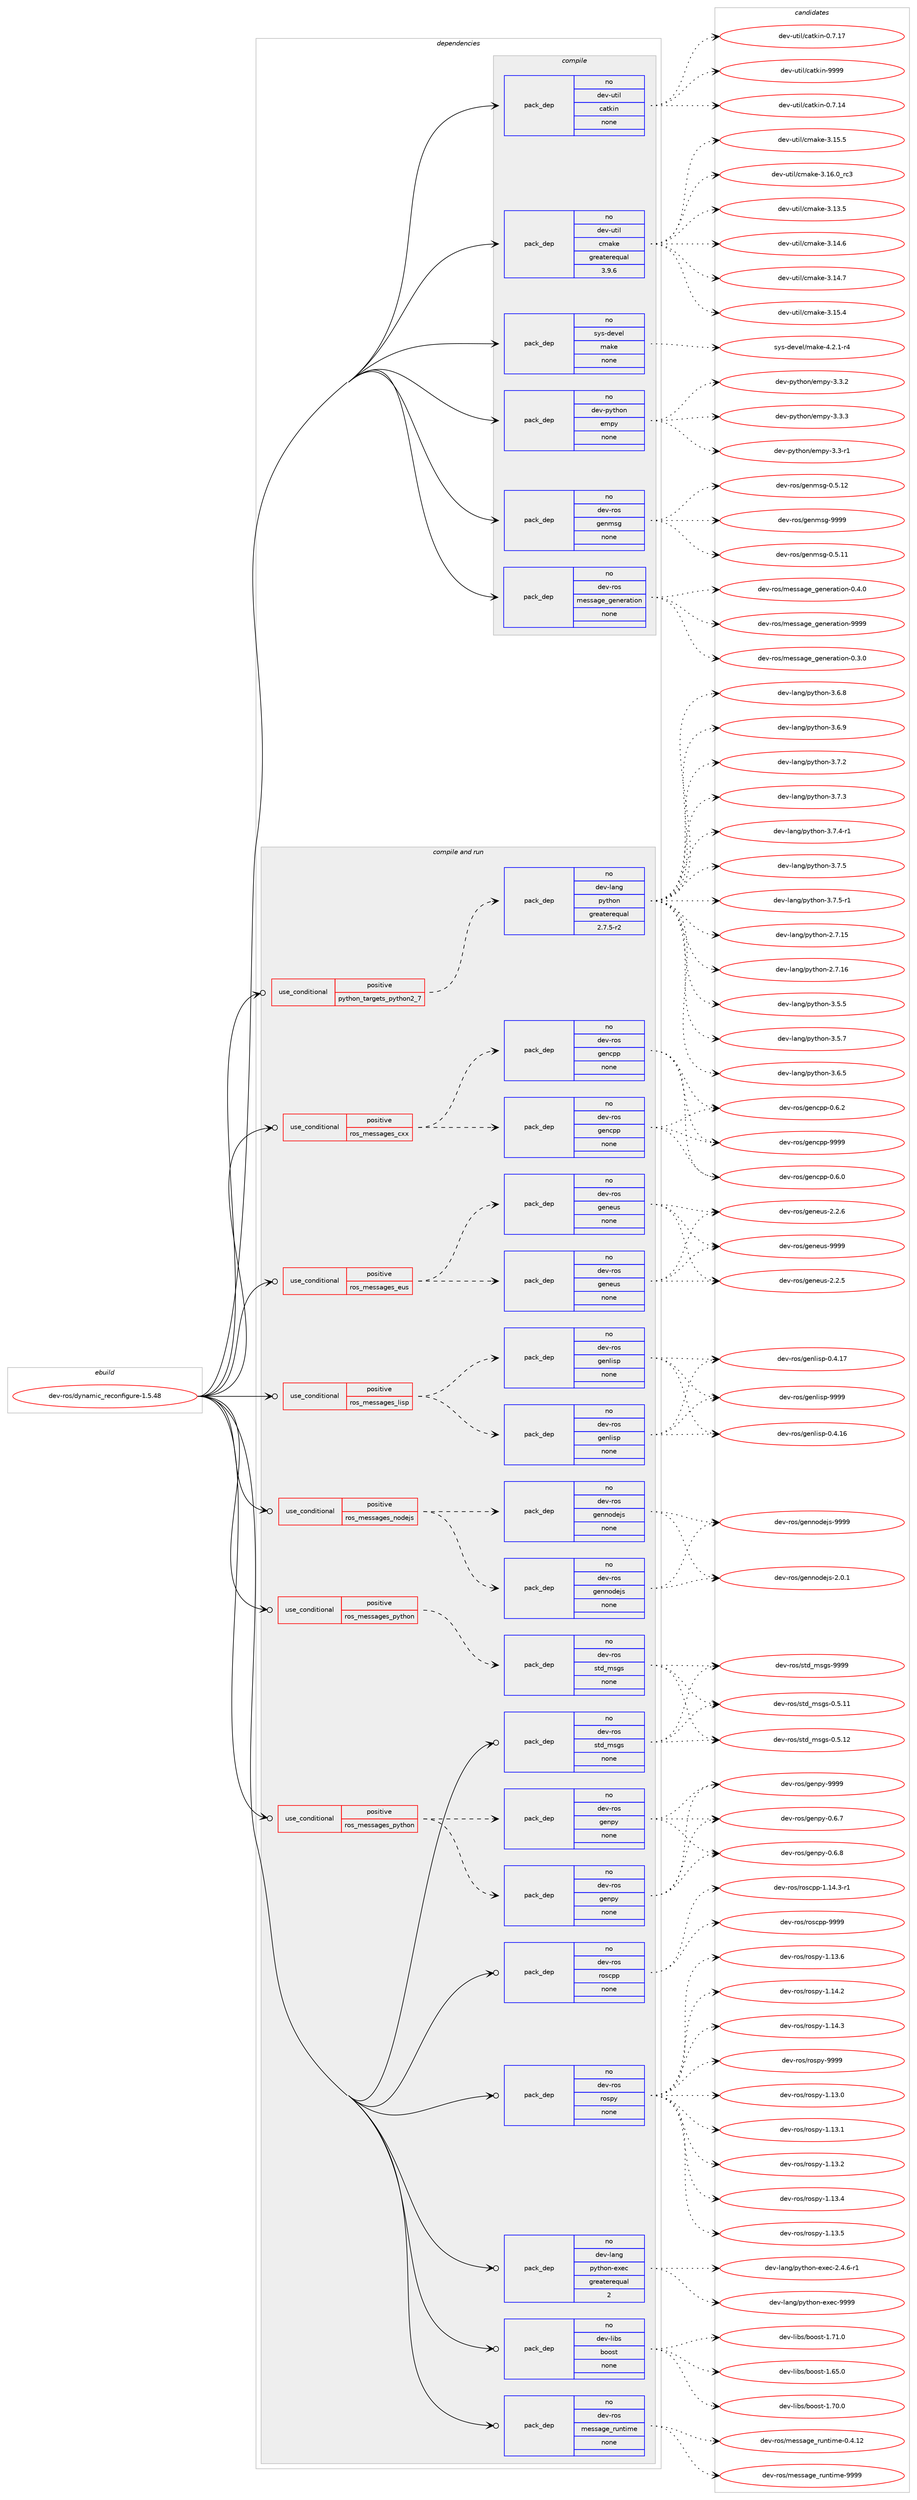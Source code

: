 digraph prolog {

# *************
# Graph options
# *************

newrank=true;
concentrate=true;
compound=true;
graph [rankdir=LR,fontname=Helvetica,fontsize=10,ranksep=1.5];#, ranksep=2.5, nodesep=0.2];
edge  [arrowhead=vee];
node  [fontname=Helvetica,fontsize=10];

# **********
# The ebuild
# **********

subgraph cluster_leftcol {
color=gray;
rank=same;
label=<<i>ebuild</i>>;
id [label="dev-ros/dynamic_reconfigure-1.5.48", color=red, width=4, href="../dev-ros/dynamic_reconfigure-1.5.48.svg"];
}

# ****************
# The dependencies
# ****************

subgraph cluster_midcol {
color=gray;
label=<<i>dependencies</i>>;
subgraph cluster_compile {
fillcolor="#eeeeee";
style=filled;
label=<<i>compile</i>>;
subgraph pack486373 {
dependency651401 [label=<<TABLE BORDER="0" CELLBORDER="1" CELLSPACING="0" CELLPADDING="4" WIDTH="220"><TR><TD ROWSPAN="6" CELLPADDING="30">pack_dep</TD></TR><TR><TD WIDTH="110">no</TD></TR><TR><TD>dev-python</TD></TR><TR><TD>empy</TD></TR><TR><TD>none</TD></TR><TR><TD></TD></TR></TABLE>>, shape=none, color=blue];
}
id:e -> dependency651401:w [weight=20,style="solid",arrowhead="vee"];
subgraph pack486374 {
dependency651402 [label=<<TABLE BORDER="0" CELLBORDER="1" CELLSPACING="0" CELLPADDING="4" WIDTH="220"><TR><TD ROWSPAN="6" CELLPADDING="30">pack_dep</TD></TR><TR><TD WIDTH="110">no</TD></TR><TR><TD>dev-ros</TD></TR><TR><TD>genmsg</TD></TR><TR><TD>none</TD></TR><TR><TD></TD></TR></TABLE>>, shape=none, color=blue];
}
id:e -> dependency651402:w [weight=20,style="solid",arrowhead="vee"];
subgraph pack486375 {
dependency651403 [label=<<TABLE BORDER="0" CELLBORDER="1" CELLSPACING="0" CELLPADDING="4" WIDTH="220"><TR><TD ROWSPAN="6" CELLPADDING="30">pack_dep</TD></TR><TR><TD WIDTH="110">no</TD></TR><TR><TD>dev-ros</TD></TR><TR><TD>message_generation</TD></TR><TR><TD>none</TD></TR><TR><TD></TD></TR></TABLE>>, shape=none, color=blue];
}
id:e -> dependency651403:w [weight=20,style="solid",arrowhead="vee"];
subgraph pack486376 {
dependency651404 [label=<<TABLE BORDER="0" CELLBORDER="1" CELLSPACING="0" CELLPADDING="4" WIDTH="220"><TR><TD ROWSPAN="6" CELLPADDING="30">pack_dep</TD></TR><TR><TD WIDTH="110">no</TD></TR><TR><TD>dev-util</TD></TR><TR><TD>catkin</TD></TR><TR><TD>none</TD></TR><TR><TD></TD></TR></TABLE>>, shape=none, color=blue];
}
id:e -> dependency651404:w [weight=20,style="solid",arrowhead="vee"];
subgraph pack486377 {
dependency651405 [label=<<TABLE BORDER="0" CELLBORDER="1" CELLSPACING="0" CELLPADDING="4" WIDTH="220"><TR><TD ROWSPAN="6" CELLPADDING="30">pack_dep</TD></TR><TR><TD WIDTH="110">no</TD></TR><TR><TD>dev-util</TD></TR><TR><TD>cmake</TD></TR><TR><TD>greaterequal</TD></TR><TR><TD>3.9.6</TD></TR></TABLE>>, shape=none, color=blue];
}
id:e -> dependency651405:w [weight=20,style="solid",arrowhead="vee"];
subgraph pack486378 {
dependency651406 [label=<<TABLE BORDER="0" CELLBORDER="1" CELLSPACING="0" CELLPADDING="4" WIDTH="220"><TR><TD ROWSPAN="6" CELLPADDING="30">pack_dep</TD></TR><TR><TD WIDTH="110">no</TD></TR><TR><TD>sys-devel</TD></TR><TR><TD>make</TD></TR><TR><TD>none</TD></TR><TR><TD></TD></TR></TABLE>>, shape=none, color=blue];
}
id:e -> dependency651406:w [weight=20,style="solid",arrowhead="vee"];
}
subgraph cluster_compileandrun {
fillcolor="#eeeeee";
style=filled;
label=<<i>compile and run</i>>;
subgraph cond153122 {
dependency651407 [label=<<TABLE BORDER="0" CELLBORDER="1" CELLSPACING="0" CELLPADDING="4"><TR><TD ROWSPAN="3" CELLPADDING="10">use_conditional</TD></TR><TR><TD>positive</TD></TR><TR><TD>python_targets_python2_7</TD></TR></TABLE>>, shape=none, color=red];
subgraph pack486379 {
dependency651408 [label=<<TABLE BORDER="0" CELLBORDER="1" CELLSPACING="0" CELLPADDING="4" WIDTH="220"><TR><TD ROWSPAN="6" CELLPADDING="30">pack_dep</TD></TR><TR><TD WIDTH="110">no</TD></TR><TR><TD>dev-lang</TD></TR><TR><TD>python</TD></TR><TR><TD>greaterequal</TD></TR><TR><TD>2.7.5-r2</TD></TR></TABLE>>, shape=none, color=blue];
}
dependency651407:e -> dependency651408:w [weight=20,style="dashed",arrowhead="vee"];
}
id:e -> dependency651407:w [weight=20,style="solid",arrowhead="odotvee"];
subgraph cond153123 {
dependency651409 [label=<<TABLE BORDER="0" CELLBORDER="1" CELLSPACING="0" CELLPADDING="4"><TR><TD ROWSPAN="3" CELLPADDING="10">use_conditional</TD></TR><TR><TD>positive</TD></TR><TR><TD>ros_messages_cxx</TD></TR></TABLE>>, shape=none, color=red];
subgraph pack486380 {
dependency651410 [label=<<TABLE BORDER="0" CELLBORDER="1" CELLSPACING="0" CELLPADDING="4" WIDTH="220"><TR><TD ROWSPAN="6" CELLPADDING="30">pack_dep</TD></TR><TR><TD WIDTH="110">no</TD></TR><TR><TD>dev-ros</TD></TR><TR><TD>gencpp</TD></TR><TR><TD>none</TD></TR><TR><TD></TD></TR></TABLE>>, shape=none, color=blue];
}
dependency651409:e -> dependency651410:w [weight=20,style="dashed",arrowhead="vee"];
subgraph pack486381 {
dependency651411 [label=<<TABLE BORDER="0" CELLBORDER="1" CELLSPACING="0" CELLPADDING="4" WIDTH="220"><TR><TD ROWSPAN="6" CELLPADDING="30">pack_dep</TD></TR><TR><TD WIDTH="110">no</TD></TR><TR><TD>dev-ros</TD></TR><TR><TD>gencpp</TD></TR><TR><TD>none</TD></TR><TR><TD></TD></TR></TABLE>>, shape=none, color=blue];
}
dependency651409:e -> dependency651411:w [weight=20,style="dashed",arrowhead="vee"];
}
id:e -> dependency651409:w [weight=20,style="solid",arrowhead="odotvee"];
subgraph cond153124 {
dependency651412 [label=<<TABLE BORDER="0" CELLBORDER="1" CELLSPACING="0" CELLPADDING="4"><TR><TD ROWSPAN="3" CELLPADDING="10">use_conditional</TD></TR><TR><TD>positive</TD></TR><TR><TD>ros_messages_eus</TD></TR></TABLE>>, shape=none, color=red];
subgraph pack486382 {
dependency651413 [label=<<TABLE BORDER="0" CELLBORDER="1" CELLSPACING="0" CELLPADDING="4" WIDTH="220"><TR><TD ROWSPAN="6" CELLPADDING="30">pack_dep</TD></TR><TR><TD WIDTH="110">no</TD></TR><TR><TD>dev-ros</TD></TR><TR><TD>geneus</TD></TR><TR><TD>none</TD></TR><TR><TD></TD></TR></TABLE>>, shape=none, color=blue];
}
dependency651412:e -> dependency651413:w [weight=20,style="dashed",arrowhead="vee"];
subgraph pack486383 {
dependency651414 [label=<<TABLE BORDER="0" CELLBORDER="1" CELLSPACING="0" CELLPADDING="4" WIDTH="220"><TR><TD ROWSPAN="6" CELLPADDING="30">pack_dep</TD></TR><TR><TD WIDTH="110">no</TD></TR><TR><TD>dev-ros</TD></TR><TR><TD>geneus</TD></TR><TR><TD>none</TD></TR><TR><TD></TD></TR></TABLE>>, shape=none, color=blue];
}
dependency651412:e -> dependency651414:w [weight=20,style="dashed",arrowhead="vee"];
}
id:e -> dependency651412:w [weight=20,style="solid",arrowhead="odotvee"];
subgraph cond153125 {
dependency651415 [label=<<TABLE BORDER="0" CELLBORDER="1" CELLSPACING="0" CELLPADDING="4"><TR><TD ROWSPAN="3" CELLPADDING="10">use_conditional</TD></TR><TR><TD>positive</TD></TR><TR><TD>ros_messages_lisp</TD></TR></TABLE>>, shape=none, color=red];
subgraph pack486384 {
dependency651416 [label=<<TABLE BORDER="0" CELLBORDER="1" CELLSPACING="0" CELLPADDING="4" WIDTH="220"><TR><TD ROWSPAN="6" CELLPADDING="30">pack_dep</TD></TR><TR><TD WIDTH="110">no</TD></TR><TR><TD>dev-ros</TD></TR><TR><TD>genlisp</TD></TR><TR><TD>none</TD></TR><TR><TD></TD></TR></TABLE>>, shape=none, color=blue];
}
dependency651415:e -> dependency651416:w [weight=20,style="dashed",arrowhead="vee"];
subgraph pack486385 {
dependency651417 [label=<<TABLE BORDER="0" CELLBORDER="1" CELLSPACING="0" CELLPADDING="4" WIDTH="220"><TR><TD ROWSPAN="6" CELLPADDING="30">pack_dep</TD></TR><TR><TD WIDTH="110">no</TD></TR><TR><TD>dev-ros</TD></TR><TR><TD>genlisp</TD></TR><TR><TD>none</TD></TR><TR><TD></TD></TR></TABLE>>, shape=none, color=blue];
}
dependency651415:e -> dependency651417:w [weight=20,style="dashed",arrowhead="vee"];
}
id:e -> dependency651415:w [weight=20,style="solid",arrowhead="odotvee"];
subgraph cond153126 {
dependency651418 [label=<<TABLE BORDER="0" CELLBORDER="1" CELLSPACING="0" CELLPADDING="4"><TR><TD ROWSPAN="3" CELLPADDING="10">use_conditional</TD></TR><TR><TD>positive</TD></TR><TR><TD>ros_messages_nodejs</TD></TR></TABLE>>, shape=none, color=red];
subgraph pack486386 {
dependency651419 [label=<<TABLE BORDER="0" CELLBORDER="1" CELLSPACING="0" CELLPADDING="4" WIDTH="220"><TR><TD ROWSPAN="6" CELLPADDING="30">pack_dep</TD></TR><TR><TD WIDTH="110">no</TD></TR><TR><TD>dev-ros</TD></TR><TR><TD>gennodejs</TD></TR><TR><TD>none</TD></TR><TR><TD></TD></TR></TABLE>>, shape=none, color=blue];
}
dependency651418:e -> dependency651419:w [weight=20,style="dashed",arrowhead="vee"];
subgraph pack486387 {
dependency651420 [label=<<TABLE BORDER="0" CELLBORDER="1" CELLSPACING="0" CELLPADDING="4" WIDTH="220"><TR><TD ROWSPAN="6" CELLPADDING="30">pack_dep</TD></TR><TR><TD WIDTH="110">no</TD></TR><TR><TD>dev-ros</TD></TR><TR><TD>gennodejs</TD></TR><TR><TD>none</TD></TR><TR><TD></TD></TR></TABLE>>, shape=none, color=blue];
}
dependency651418:e -> dependency651420:w [weight=20,style="dashed",arrowhead="vee"];
}
id:e -> dependency651418:w [weight=20,style="solid",arrowhead="odotvee"];
subgraph cond153127 {
dependency651421 [label=<<TABLE BORDER="0" CELLBORDER="1" CELLSPACING="0" CELLPADDING="4"><TR><TD ROWSPAN="3" CELLPADDING="10">use_conditional</TD></TR><TR><TD>positive</TD></TR><TR><TD>ros_messages_python</TD></TR></TABLE>>, shape=none, color=red];
subgraph pack486388 {
dependency651422 [label=<<TABLE BORDER="0" CELLBORDER="1" CELLSPACING="0" CELLPADDING="4" WIDTH="220"><TR><TD ROWSPAN="6" CELLPADDING="30">pack_dep</TD></TR><TR><TD WIDTH="110">no</TD></TR><TR><TD>dev-ros</TD></TR><TR><TD>genpy</TD></TR><TR><TD>none</TD></TR><TR><TD></TD></TR></TABLE>>, shape=none, color=blue];
}
dependency651421:e -> dependency651422:w [weight=20,style="dashed",arrowhead="vee"];
subgraph pack486389 {
dependency651423 [label=<<TABLE BORDER="0" CELLBORDER="1" CELLSPACING="0" CELLPADDING="4" WIDTH="220"><TR><TD ROWSPAN="6" CELLPADDING="30">pack_dep</TD></TR><TR><TD WIDTH="110">no</TD></TR><TR><TD>dev-ros</TD></TR><TR><TD>genpy</TD></TR><TR><TD>none</TD></TR><TR><TD></TD></TR></TABLE>>, shape=none, color=blue];
}
dependency651421:e -> dependency651423:w [weight=20,style="dashed",arrowhead="vee"];
}
id:e -> dependency651421:w [weight=20,style="solid",arrowhead="odotvee"];
subgraph cond153128 {
dependency651424 [label=<<TABLE BORDER="0" CELLBORDER="1" CELLSPACING="0" CELLPADDING="4"><TR><TD ROWSPAN="3" CELLPADDING="10">use_conditional</TD></TR><TR><TD>positive</TD></TR><TR><TD>ros_messages_python</TD></TR></TABLE>>, shape=none, color=red];
subgraph pack486390 {
dependency651425 [label=<<TABLE BORDER="0" CELLBORDER="1" CELLSPACING="0" CELLPADDING="4" WIDTH="220"><TR><TD ROWSPAN="6" CELLPADDING="30">pack_dep</TD></TR><TR><TD WIDTH="110">no</TD></TR><TR><TD>dev-ros</TD></TR><TR><TD>std_msgs</TD></TR><TR><TD>none</TD></TR><TR><TD></TD></TR></TABLE>>, shape=none, color=blue];
}
dependency651424:e -> dependency651425:w [weight=20,style="dashed",arrowhead="vee"];
}
id:e -> dependency651424:w [weight=20,style="solid",arrowhead="odotvee"];
subgraph pack486391 {
dependency651426 [label=<<TABLE BORDER="0" CELLBORDER="1" CELLSPACING="0" CELLPADDING="4" WIDTH="220"><TR><TD ROWSPAN="6" CELLPADDING="30">pack_dep</TD></TR><TR><TD WIDTH="110">no</TD></TR><TR><TD>dev-lang</TD></TR><TR><TD>python-exec</TD></TR><TR><TD>greaterequal</TD></TR><TR><TD>2</TD></TR></TABLE>>, shape=none, color=blue];
}
id:e -> dependency651426:w [weight=20,style="solid",arrowhead="odotvee"];
subgraph pack486392 {
dependency651427 [label=<<TABLE BORDER="0" CELLBORDER="1" CELLSPACING="0" CELLPADDING="4" WIDTH="220"><TR><TD ROWSPAN="6" CELLPADDING="30">pack_dep</TD></TR><TR><TD WIDTH="110">no</TD></TR><TR><TD>dev-libs</TD></TR><TR><TD>boost</TD></TR><TR><TD>none</TD></TR><TR><TD></TD></TR></TABLE>>, shape=none, color=blue];
}
id:e -> dependency651427:w [weight=20,style="solid",arrowhead="odotvee"];
subgraph pack486393 {
dependency651428 [label=<<TABLE BORDER="0" CELLBORDER="1" CELLSPACING="0" CELLPADDING="4" WIDTH="220"><TR><TD ROWSPAN="6" CELLPADDING="30">pack_dep</TD></TR><TR><TD WIDTH="110">no</TD></TR><TR><TD>dev-ros</TD></TR><TR><TD>message_runtime</TD></TR><TR><TD>none</TD></TR><TR><TD></TD></TR></TABLE>>, shape=none, color=blue];
}
id:e -> dependency651428:w [weight=20,style="solid",arrowhead="odotvee"];
subgraph pack486394 {
dependency651429 [label=<<TABLE BORDER="0" CELLBORDER="1" CELLSPACING="0" CELLPADDING="4" WIDTH="220"><TR><TD ROWSPAN="6" CELLPADDING="30">pack_dep</TD></TR><TR><TD WIDTH="110">no</TD></TR><TR><TD>dev-ros</TD></TR><TR><TD>roscpp</TD></TR><TR><TD>none</TD></TR><TR><TD></TD></TR></TABLE>>, shape=none, color=blue];
}
id:e -> dependency651429:w [weight=20,style="solid",arrowhead="odotvee"];
subgraph pack486395 {
dependency651430 [label=<<TABLE BORDER="0" CELLBORDER="1" CELLSPACING="0" CELLPADDING="4" WIDTH="220"><TR><TD ROWSPAN="6" CELLPADDING="30">pack_dep</TD></TR><TR><TD WIDTH="110">no</TD></TR><TR><TD>dev-ros</TD></TR><TR><TD>rospy</TD></TR><TR><TD>none</TD></TR><TR><TD></TD></TR></TABLE>>, shape=none, color=blue];
}
id:e -> dependency651430:w [weight=20,style="solid",arrowhead="odotvee"];
subgraph pack486396 {
dependency651431 [label=<<TABLE BORDER="0" CELLBORDER="1" CELLSPACING="0" CELLPADDING="4" WIDTH="220"><TR><TD ROWSPAN="6" CELLPADDING="30">pack_dep</TD></TR><TR><TD WIDTH="110">no</TD></TR><TR><TD>dev-ros</TD></TR><TR><TD>std_msgs</TD></TR><TR><TD>none</TD></TR><TR><TD></TD></TR></TABLE>>, shape=none, color=blue];
}
id:e -> dependency651431:w [weight=20,style="solid",arrowhead="odotvee"];
}
subgraph cluster_run {
fillcolor="#eeeeee";
style=filled;
label=<<i>run</i>>;
}
}

# **************
# The candidates
# **************

subgraph cluster_choices {
rank=same;
color=gray;
label=<<i>candidates</i>>;

subgraph choice486373 {
color=black;
nodesep=1;
choice1001011184511212111610411111047101109112121455146514511449 [label="dev-python/empy-3.3-r1", color=red, width=4,href="../dev-python/empy-3.3-r1.svg"];
choice1001011184511212111610411111047101109112121455146514650 [label="dev-python/empy-3.3.2", color=red, width=4,href="../dev-python/empy-3.3.2.svg"];
choice1001011184511212111610411111047101109112121455146514651 [label="dev-python/empy-3.3.3", color=red, width=4,href="../dev-python/empy-3.3.3.svg"];
dependency651401:e -> choice1001011184511212111610411111047101109112121455146514511449:w [style=dotted,weight="100"];
dependency651401:e -> choice1001011184511212111610411111047101109112121455146514650:w [style=dotted,weight="100"];
dependency651401:e -> choice1001011184511212111610411111047101109112121455146514651:w [style=dotted,weight="100"];
}
subgraph choice486374 {
color=black;
nodesep=1;
choice100101118451141111154710310111010911510345484653464949 [label="dev-ros/genmsg-0.5.11", color=red, width=4,href="../dev-ros/genmsg-0.5.11.svg"];
choice100101118451141111154710310111010911510345484653464950 [label="dev-ros/genmsg-0.5.12", color=red, width=4,href="../dev-ros/genmsg-0.5.12.svg"];
choice10010111845114111115471031011101091151034557575757 [label="dev-ros/genmsg-9999", color=red, width=4,href="../dev-ros/genmsg-9999.svg"];
dependency651402:e -> choice100101118451141111154710310111010911510345484653464949:w [style=dotted,weight="100"];
dependency651402:e -> choice100101118451141111154710310111010911510345484653464950:w [style=dotted,weight="100"];
dependency651402:e -> choice10010111845114111115471031011101091151034557575757:w [style=dotted,weight="100"];
}
subgraph choice486375 {
color=black;
nodesep=1;
choice1001011184511411111547109101115115971031019510310111010111497116105111110454846514648 [label="dev-ros/message_generation-0.3.0", color=red, width=4,href="../dev-ros/message_generation-0.3.0.svg"];
choice1001011184511411111547109101115115971031019510310111010111497116105111110454846524648 [label="dev-ros/message_generation-0.4.0", color=red, width=4,href="../dev-ros/message_generation-0.4.0.svg"];
choice10010111845114111115471091011151159710310195103101110101114971161051111104557575757 [label="dev-ros/message_generation-9999", color=red, width=4,href="../dev-ros/message_generation-9999.svg"];
dependency651403:e -> choice1001011184511411111547109101115115971031019510310111010111497116105111110454846514648:w [style=dotted,weight="100"];
dependency651403:e -> choice1001011184511411111547109101115115971031019510310111010111497116105111110454846524648:w [style=dotted,weight="100"];
dependency651403:e -> choice10010111845114111115471091011151159710310195103101110101114971161051111104557575757:w [style=dotted,weight="100"];
}
subgraph choice486376 {
color=black;
nodesep=1;
choice1001011184511711610510847999711610710511045484655464952 [label="dev-util/catkin-0.7.14", color=red, width=4,href="../dev-util/catkin-0.7.14.svg"];
choice1001011184511711610510847999711610710511045484655464955 [label="dev-util/catkin-0.7.17", color=red, width=4,href="../dev-util/catkin-0.7.17.svg"];
choice100101118451171161051084799971161071051104557575757 [label="dev-util/catkin-9999", color=red, width=4,href="../dev-util/catkin-9999.svg"];
dependency651404:e -> choice1001011184511711610510847999711610710511045484655464952:w [style=dotted,weight="100"];
dependency651404:e -> choice1001011184511711610510847999711610710511045484655464955:w [style=dotted,weight="100"];
dependency651404:e -> choice100101118451171161051084799971161071051104557575757:w [style=dotted,weight="100"];
}
subgraph choice486377 {
color=black;
nodesep=1;
choice1001011184511711610510847991099710710145514649514653 [label="dev-util/cmake-3.13.5", color=red, width=4,href="../dev-util/cmake-3.13.5.svg"];
choice1001011184511711610510847991099710710145514649524654 [label="dev-util/cmake-3.14.6", color=red, width=4,href="../dev-util/cmake-3.14.6.svg"];
choice1001011184511711610510847991099710710145514649524655 [label="dev-util/cmake-3.14.7", color=red, width=4,href="../dev-util/cmake-3.14.7.svg"];
choice1001011184511711610510847991099710710145514649534652 [label="dev-util/cmake-3.15.4", color=red, width=4,href="../dev-util/cmake-3.15.4.svg"];
choice1001011184511711610510847991099710710145514649534653 [label="dev-util/cmake-3.15.5", color=red, width=4,href="../dev-util/cmake-3.15.5.svg"];
choice1001011184511711610510847991099710710145514649544648951149951 [label="dev-util/cmake-3.16.0_rc3", color=red, width=4,href="../dev-util/cmake-3.16.0_rc3.svg"];
dependency651405:e -> choice1001011184511711610510847991099710710145514649514653:w [style=dotted,weight="100"];
dependency651405:e -> choice1001011184511711610510847991099710710145514649524654:w [style=dotted,weight="100"];
dependency651405:e -> choice1001011184511711610510847991099710710145514649524655:w [style=dotted,weight="100"];
dependency651405:e -> choice1001011184511711610510847991099710710145514649534652:w [style=dotted,weight="100"];
dependency651405:e -> choice1001011184511711610510847991099710710145514649534653:w [style=dotted,weight="100"];
dependency651405:e -> choice1001011184511711610510847991099710710145514649544648951149951:w [style=dotted,weight="100"];
}
subgraph choice486378 {
color=black;
nodesep=1;
choice1151211154510010111810110847109971071014552465046494511452 [label="sys-devel/make-4.2.1-r4", color=red, width=4,href="../sys-devel/make-4.2.1-r4.svg"];
dependency651406:e -> choice1151211154510010111810110847109971071014552465046494511452:w [style=dotted,weight="100"];
}
subgraph choice486379 {
color=black;
nodesep=1;
choice10010111845108971101034711212111610411111045504655464953 [label="dev-lang/python-2.7.15", color=red, width=4,href="../dev-lang/python-2.7.15.svg"];
choice10010111845108971101034711212111610411111045504655464954 [label="dev-lang/python-2.7.16", color=red, width=4,href="../dev-lang/python-2.7.16.svg"];
choice100101118451089711010347112121116104111110455146534653 [label="dev-lang/python-3.5.5", color=red, width=4,href="../dev-lang/python-3.5.5.svg"];
choice100101118451089711010347112121116104111110455146534655 [label="dev-lang/python-3.5.7", color=red, width=4,href="../dev-lang/python-3.5.7.svg"];
choice100101118451089711010347112121116104111110455146544653 [label="dev-lang/python-3.6.5", color=red, width=4,href="../dev-lang/python-3.6.5.svg"];
choice100101118451089711010347112121116104111110455146544656 [label="dev-lang/python-3.6.8", color=red, width=4,href="../dev-lang/python-3.6.8.svg"];
choice100101118451089711010347112121116104111110455146544657 [label="dev-lang/python-3.6.9", color=red, width=4,href="../dev-lang/python-3.6.9.svg"];
choice100101118451089711010347112121116104111110455146554650 [label="dev-lang/python-3.7.2", color=red, width=4,href="../dev-lang/python-3.7.2.svg"];
choice100101118451089711010347112121116104111110455146554651 [label="dev-lang/python-3.7.3", color=red, width=4,href="../dev-lang/python-3.7.3.svg"];
choice1001011184510897110103471121211161041111104551465546524511449 [label="dev-lang/python-3.7.4-r1", color=red, width=4,href="../dev-lang/python-3.7.4-r1.svg"];
choice100101118451089711010347112121116104111110455146554653 [label="dev-lang/python-3.7.5", color=red, width=4,href="../dev-lang/python-3.7.5.svg"];
choice1001011184510897110103471121211161041111104551465546534511449 [label="dev-lang/python-3.7.5-r1", color=red, width=4,href="../dev-lang/python-3.7.5-r1.svg"];
dependency651408:e -> choice10010111845108971101034711212111610411111045504655464953:w [style=dotted,weight="100"];
dependency651408:e -> choice10010111845108971101034711212111610411111045504655464954:w [style=dotted,weight="100"];
dependency651408:e -> choice100101118451089711010347112121116104111110455146534653:w [style=dotted,weight="100"];
dependency651408:e -> choice100101118451089711010347112121116104111110455146534655:w [style=dotted,weight="100"];
dependency651408:e -> choice100101118451089711010347112121116104111110455146544653:w [style=dotted,weight="100"];
dependency651408:e -> choice100101118451089711010347112121116104111110455146544656:w [style=dotted,weight="100"];
dependency651408:e -> choice100101118451089711010347112121116104111110455146544657:w [style=dotted,weight="100"];
dependency651408:e -> choice100101118451089711010347112121116104111110455146554650:w [style=dotted,weight="100"];
dependency651408:e -> choice100101118451089711010347112121116104111110455146554651:w [style=dotted,weight="100"];
dependency651408:e -> choice1001011184510897110103471121211161041111104551465546524511449:w [style=dotted,weight="100"];
dependency651408:e -> choice100101118451089711010347112121116104111110455146554653:w [style=dotted,weight="100"];
dependency651408:e -> choice1001011184510897110103471121211161041111104551465546534511449:w [style=dotted,weight="100"];
}
subgraph choice486380 {
color=black;
nodesep=1;
choice100101118451141111154710310111099112112454846544648 [label="dev-ros/gencpp-0.6.0", color=red, width=4,href="../dev-ros/gencpp-0.6.0.svg"];
choice100101118451141111154710310111099112112454846544650 [label="dev-ros/gencpp-0.6.2", color=red, width=4,href="../dev-ros/gencpp-0.6.2.svg"];
choice1001011184511411111547103101110991121124557575757 [label="dev-ros/gencpp-9999", color=red, width=4,href="../dev-ros/gencpp-9999.svg"];
dependency651410:e -> choice100101118451141111154710310111099112112454846544648:w [style=dotted,weight="100"];
dependency651410:e -> choice100101118451141111154710310111099112112454846544650:w [style=dotted,weight="100"];
dependency651410:e -> choice1001011184511411111547103101110991121124557575757:w [style=dotted,weight="100"];
}
subgraph choice486381 {
color=black;
nodesep=1;
choice100101118451141111154710310111099112112454846544648 [label="dev-ros/gencpp-0.6.0", color=red, width=4,href="../dev-ros/gencpp-0.6.0.svg"];
choice100101118451141111154710310111099112112454846544650 [label="dev-ros/gencpp-0.6.2", color=red, width=4,href="../dev-ros/gencpp-0.6.2.svg"];
choice1001011184511411111547103101110991121124557575757 [label="dev-ros/gencpp-9999", color=red, width=4,href="../dev-ros/gencpp-9999.svg"];
dependency651411:e -> choice100101118451141111154710310111099112112454846544648:w [style=dotted,weight="100"];
dependency651411:e -> choice100101118451141111154710310111099112112454846544650:w [style=dotted,weight="100"];
dependency651411:e -> choice1001011184511411111547103101110991121124557575757:w [style=dotted,weight="100"];
}
subgraph choice486382 {
color=black;
nodesep=1;
choice1001011184511411111547103101110101117115455046504653 [label="dev-ros/geneus-2.2.5", color=red, width=4,href="../dev-ros/geneus-2.2.5.svg"];
choice1001011184511411111547103101110101117115455046504654 [label="dev-ros/geneus-2.2.6", color=red, width=4,href="../dev-ros/geneus-2.2.6.svg"];
choice10010111845114111115471031011101011171154557575757 [label="dev-ros/geneus-9999", color=red, width=4,href="../dev-ros/geneus-9999.svg"];
dependency651413:e -> choice1001011184511411111547103101110101117115455046504653:w [style=dotted,weight="100"];
dependency651413:e -> choice1001011184511411111547103101110101117115455046504654:w [style=dotted,weight="100"];
dependency651413:e -> choice10010111845114111115471031011101011171154557575757:w [style=dotted,weight="100"];
}
subgraph choice486383 {
color=black;
nodesep=1;
choice1001011184511411111547103101110101117115455046504653 [label="dev-ros/geneus-2.2.5", color=red, width=4,href="../dev-ros/geneus-2.2.5.svg"];
choice1001011184511411111547103101110101117115455046504654 [label="dev-ros/geneus-2.2.6", color=red, width=4,href="../dev-ros/geneus-2.2.6.svg"];
choice10010111845114111115471031011101011171154557575757 [label="dev-ros/geneus-9999", color=red, width=4,href="../dev-ros/geneus-9999.svg"];
dependency651414:e -> choice1001011184511411111547103101110101117115455046504653:w [style=dotted,weight="100"];
dependency651414:e -> choice1001011184511411111547103101110101117115455046504654:w [style=dotted,weight="100"];
dependency651414:e -> choice10010111845114111115471031011101011171154557575757:w [style=dotted,weight="100"];
}
subgraph choice486384 {
color=black;
nodesep=1;
choice100101118451141111154710310111010810511511245484652464954 [label="dev-ros/genlisp-0.4.16", color=red, width=4,href="../dev-ros/genlisp-0.4.16.svg"];
choice100101118451141111154710310111010810511511245484652464955 [label="dev-ros/genlisp-0.4.17", color=red, width=4,href="../dev-ros/genlisp-0.4.17.svg"];
choice10010111845114111115471031011101081051151124557575757 [label="dev-ros/genlisp-9999", color=red, width=4,href="../dev-ros/genlisp-9999.svg"];
dependency651416:e -> choice100101118451141111154710310111010810511511245484652464954:w [style=dotted,weight="100"];
dependency651416:e -> choice100101118451141111154710310111010810511511245484652464955:w [style=dotted,weight="100"];
dependency651416:e -> choice10010111845114111115471031011101081051151124557575757:w [style=dotted,weight="100"];
}
subgraph choice486385 {
color=black;
nodesep=1;
choice100101118451141111154710310111010810511511245484652464954 [label="dev-ros/genlisp-0.4.16", color=red, width=4,href="../dev-ros/genlisp-0.4.16.svg"];
choice100101118451141111154710310111010810511511245484652464955 [label="dev-ros/genlisp-0.4.17", color=red, width=4,href="../dev-ros/genlisp-0.4.17.svg"];
choice10010111845114111115471031011101081051151124557575757 [label="dev-ros/genlisp-9999", color=red, width=4,href="../dev-ros/genlisp-9999.svg"];
dependency651417:e -> choice100101118451141111154710310111010810511511245484652464954:w [style=dotted,weight="100"];
dependency651417:e -> choice100101118451141111154710310111010810511511245484652464955:w [style=dotted,weight="100"];
dependency651417:e -> choice10010111845114111115471031011101081051151124557575757:w [style=dotted,weight="100"];
}
subgraph choice486386 {
color=black;
nodesep=1;
choice1001011184511411111547103101110110111100101106115455046484649 [label="dev-ros/gennodejs-2.0.1", color=red, width=4,href="../dev-ros/gennodejs-2.0.1.svg"];
choice10010111845114111115471031011101101111001011061154557575757 [label="dev-ros/gennodejs-9999", color=red, width=4,href="../dev-ros/gennodejs-9999.svg"];
dependency651419:e -> choice1001011184511411111547103101110110111100101106115455046484649:w [style=dotted,weight="100"];
dependency651419:e -> choice10010111845114111115471031011101101111001011061154557575757:w [style=dotted,weight="100"];
}
subgraph choice486387 {
color=black;
nodesep=1;
choice1001011184511411111547103101110110111100101106115455046484649 [label="dev-ros/gennodejs-2.0.1", color=red, width=4,href="../dev-ros/gennodejs-2.0.1.svg"];
choice10010111845114111115471031011101101111001011061154557575757 [label="dev-ros/gennodejs-9999", color=red, width=4,href="../dev-ros/gennodejs-9999.svg"];
dependency651420:e -> choice1001011184511411111547103101110110111100101106115455046484649:w [style=dotted,weight="100"];
dependency651420:e -> choice10010111845114111115471031011101101111001011061154557575757:w [style=dotted,weight="100"];
}
subgraph choice486388 {
color=black;
nodesep=1;
choice1001011184511411111547103101110112121454846544655 [label="dev-ros/genpy-0.6.7", color=red, width=4,href="../dev-ros/genpy-0.6.7.svg"];
choice1001011184511411111547103101110112121454846544656 [label="dev-ros/genpy-0.6.8", color=red, width=4,href="../dev-ros/genpy-0.6.8.svg"];
choice10010111845114111115471031011101121214557575757 [label="dev-ros/genpy-9999", color=red, width=4,href="../dev-ros/genpy-9999.svg"];
dependency651422:e -> choice1001011184511411111547103101110112121454846544655:w [style=dotted,weight="100"];
dependency651422:e -> choice1001011184511411111547103101110112121454846544656:w [style=dotted,weight="100"];
dependency651422:e -> choice10010111845114111115471031011101121214557575757:w [style=dotted,weight="100"];
}
subgraph choice486389 {
color=black;
nodesep=1;
choice1001011184511411111547103101110112121454846544655 [label="dev-ros/genpy-0.6.7", color=red, width=4,href="../dev-ros/genpy-0.6.7.svg"];
choice1001011184511411111547103101110112121454846544656 [label="dev-ros/genpy-0.6.8", color=red, width=4,href="../dev-ros/genpy-0.6.8.svg"];
choice10010111845114111115471031011101121214557575757 [label="dev-ros/genpy-9999", color=red, width=4,href="../dev-ros/genpy-9999.svg"];
dependency651423:e -> choice1001011184511411111547103101110112121454846544655:w [style=dotted,weight="100"];
dependency651423:e -> choice1001011184511411111547103101110112121454846544656:w [style=dotted,weight="100"];
dependency651423:e -> choice10010111845114111115471031011101121214557575757:w [style=dotted,weight="100"];
}
subgraph choice486390 {
color=black;
nodesep=1;
choice10010111845114111115471151161009510911510311545484653464949 [label="dev-ros/std_msgs-0.5.11", color=red, width=4,href="../dev-ros/std_msgs-0.5.11.svg"];
choice10010111845114111115471151161009510911510311545484653464950 [label="dev-ros/std_msgs-0.5.12", color=red, width=4,href="../dev-ros/std_msgs-0.5.12.svg"];
choice1001011184511411111547115116100951091151031154557575757 [label="dev-ros/std_msgs-9999", color=red, width=4,href="../dev-ros/std_msgs-9999.svg"];
dependency651425:e -> choice10010111845114111115471151161009510911510311545484653464949:w [style=dotted,weight="100"];
dependency651425:e -> choice10010111845114111115471151161009510911510311545484653464950:w [style=dotted,weight="100"];
dependency651425:e -> choice1001011184511411111547115116100951091151031154557575757:w [style=dotted,weight="100"];
}
subgraph choice486391 {
color=black;
nodesep=1;
choice10010111845108971101034711212111610411111045101120101994550465246544511449 [label="dev-lang/python-exec-2.4.6-r1", color=red, width=4,href="../dev-lang/python-exec-2.4.6-r1.svg"];
choice10010111845108971101034711212111610411111045101120101994557575757 [label="dev-lang/python-exec-9999", color=red, width=4,href="../dev-lang/python-exec-9999.svg"];
dependency651426:e -> choice10010111845108971101034711212111610411111045101120101994550465246544511449:w [style=dotted,weight="100"];
dependency651426:e -> choice10010111845108971101034711212111610411111045101120101994557575757:w [style=dotted,weight="100"];
}
subgraph choice486392 {
color=black;
nodesep=1;
choice1001011184510810598115479811111111511645494654534648 [label="dev-libs/boost-1.65.0", color=red, width=4,href="../dev-libs/boost-1.65.0.svg"];
choice1001011184510810598115479811111111511645494655484648 [label="dev-libs/boost-1.70.0", color=red, width=4,href="../dev-libs/boost-1.70.0.svg"];
choice1001011184510810598115479811111111511645494655494648 [label="dev-libs/boost-1.71.0", color=red, width=4,href="../dev-libs/boost-1.71.0.svg"];
dependency651427:e -> choice1001011184510810598115479811111111511645494654534648:w [style=dotted,weight="100"];
dependency651427:e -> choice1001011184510810598115479811111111511645494655484648:w [style=dotted,weight="100"];
dependency651427:e -> choice1001011184510810598115479811111111511645494655494648:w [style=dotted,weight="100"];
}
subgraph choice486393 {
color=black;
nodesep=1;
choice1001011184511411111547109101115115971031019511411711011610510910145484652464950 [label="dev-ros/message_runtime-0.4.12", color=red, width=4,href="../dev-ros/message_runtime-0.4.12.svg"];
choice100101118451141111154710910111511597103101951141171101161051091014557575757 [label="dev-ros/message_runtime-9999", color=red, width=4,href="../dev-ros/message_runtime-9999.svg"];
dependency651428:e -> choice1001011184511411111547109101115115971031019511411711011610510910145484652464950:w [style=dotted,weight="100"];
dependency651428:e -> choice100101118451141111154710910111511597103101951141171101161051091014557575757:w [style=dotted,weight="100"];
}
subgraph choice486394 {
color=black;
nodesep=1;
choice100101118451141111154711411111599112112454946495246514511449 [label="dev-ros/roscpp-1.14.3-r1", color=red, width=4,href="../dev-ros/roscpp-1.14.3-r1.svg"];
choice1001011184511411111547114111115991121124557575757 [label="dev-ros/roscpp-9999", color=red, width=4,href="../dev-ros/roscpp-9999.svg"];
dependency651429:e -> choice100101118451141111154711411111599112112454946495246514511449:w [style=dotted,weight="100"];
dependency651429:e -> choice1001011184511411111547114111115991121124557575757:w [style=dotted,weight="100"];
}
subgraph choice486395 {
color=black;
nodesep=1;
choice100101118451141111154711411111511212145494649514648 [label="dev-ros/rospy-1.13.0", color=red, width=4,href="../dev-ros/rospy-1.13.0.svg"];
choice100101118451141111154711411111511212145494649514649 [label="dev-ros/rospy-1.13.1", color=red, width=4,href="../dev-ros/rospy-1.13.1.svg"];
choice100101118451141111154711411111511212145494649514650 [label="dev-ros/rospy-1.13.2", color=red, width=4,href="../dev-ros/rospy-1.13.2.svg"];
choice100101118451141111154711411111511212145494649514652 [label="dev-ros/rospy-1.13.4", color=red, width=4,href="../dev-ros/rospy-1.13.4.svg"];
choice100101118451141111154711411111511212145494649514653 [label="dev-ros/rospy-1.13.5", color=red, width=4,href="../dev-ros/rospy-1.13.5.svg"];
choice100101118451141111154711411111511212145494649514654 [label="dev-ros/rospy-1.13.6", color=red, width=4,href="../dev-ros/rospy-1.13.6.svg"];
choice100101118451141111154711411111511212145494649524650 [label="dev-ros/rospy-1.14.2", color=red, width=4,href="../dev-ros/rospy-1.14.2.svg"];
choice100101118451141111154711411111511212145494649524651 [label="dev-ros/rospy-1.14.3", color=red, width=4,href="../dev-ros/rospy-1.14.3.svg"];
choice10010111845114111115471141111151121214557575757 [label="dev-ros/rospy-9999", color=red, width=4,href="../dev-ros/rospy-9999.svg"];
dependency651430:e -> choice100101118451141111154711411111511212145494649514648:w [style=dotted,weight="100"];
dependency651430:e -> choice100101118451141111154711411111511212145494649514649:w [style=dotted,weight="100"];
dependency651430:e -> choice100101118451141111154711411111511212145494649514650:w [style=dotted,weight="100"];
dependency651430:e -> choice100101118451141111154711411111511212145494649514652:w [style=dotted,weight="100"];
dependency651430:e -> choice100101118451141111154711411111511212145494649514653:w [style=dotted,weight="100"];
dependency651430:e -> choice100101118451141111154711411111511212145494649514654:w [style=dotted,weight="100"];
dependency651430:e -> choice100101118451141111154711411111511212145494649524650:w [style=dotted,weight="100"];
dependency651430:e -> choice100101118451141111154711411111511212145494649524651:w [style=dotted,weight="100"];
dependency651430:e -> choice10010111845114111115471141111151121214557575757:w [style=dotted,weight="100"];
}
subgraph choice486396 {
color=black;
nodesep=1;
choice10010111845114111115471151161009510911510311545484653464949 [label="dev-ros/std_msgs-0.5.11", color=red, width=4,href="../dev-ros/std_msgs-0.5.11.svg"];
choice10010111845114111115471151161009510911510311545484653464950 [label="dev-ros/std_msgs-0.5.12", color=red, width=4,href="../dev-ros/std_msgs-0.5.12.svg"];
choice1001011184511411111547115116100951091151031154557575757 [label="dev-ros/std_msgs-9999", color=red, width=4,href="../dev-ros/std_msgs-9999.svg"];
dependency651431:e -> choice10010111845114111115471151161009510911510311545484653464949:w [style=dotted,weight="100"];
dependency651431:e -> choice10010111845114111115471151161009510911510311545484653464950:w [style=dotted,weight="100"];
dependency651431:e -> choice1001011184511411111547115116100951091151031154557575757:w [style=dotted,weight="100"];
}
}

}
